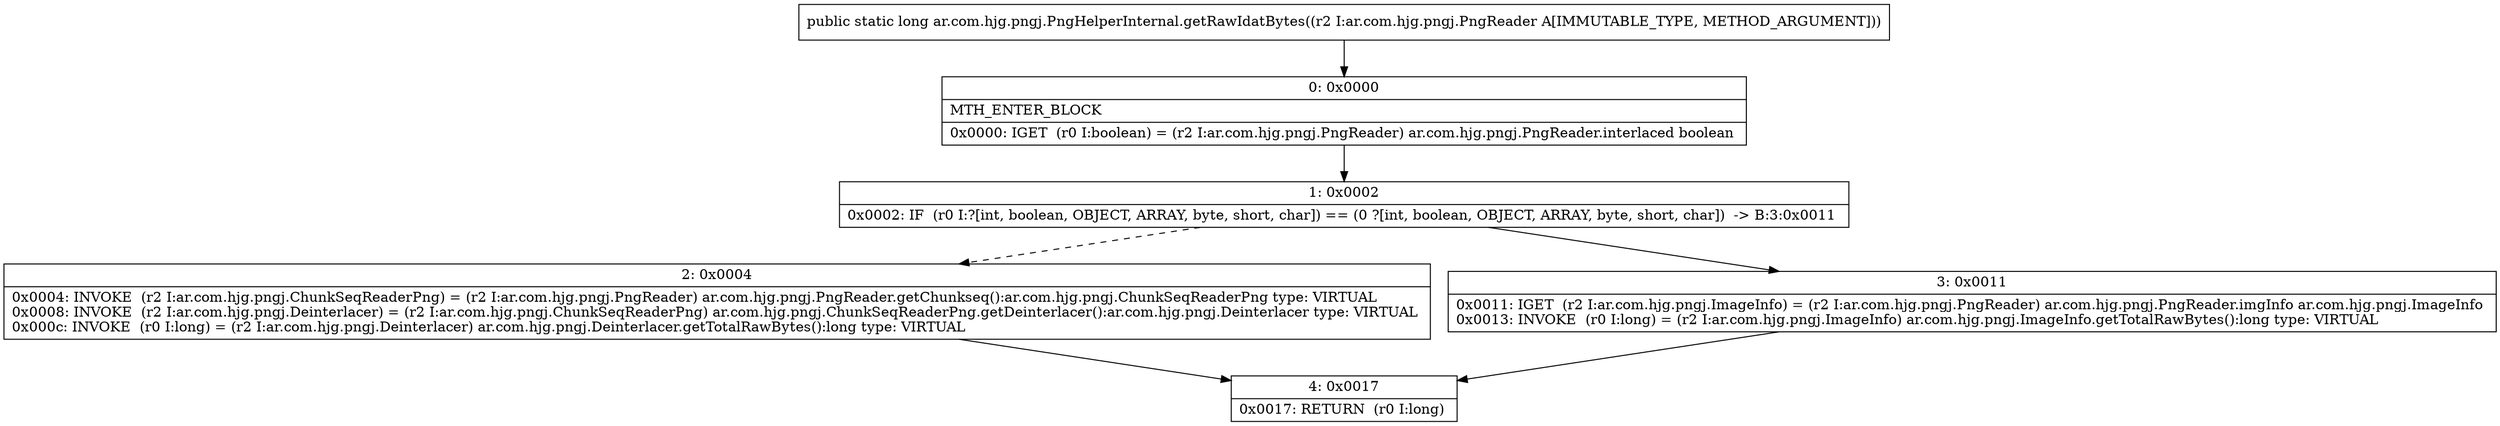 digraph "CFG forar.com.hjg.pngj.PngHelperInternal.getRawIdatBytes(Lar\/com\/hjg\/pngj\/PngReader;)J" {
Node_0 [shape=record,label="{0\:\ 0x0000|MTH_ENTER_BLOCK\l|0x0000: IGET  (r0 I:boolean) = (r2 I:ar.com.hjg.pngj.PngReader) ar.com.hjg.pngj.PngReader.interlaced boolean \l}"];
Node_1 [shape=record,label="{1\:\ 0x0002|0x0002: IF  (r0 I:?[int, boolean, OBJECT, ARRAY, byte, short, char]) == (0 ?[int, boolean, OBJECT, ARRAY, byte, short, char])  \-\> B:3:0x0011 \l}"];
Node_2 [shape=record,label="{2\:\ 0x0004|0x0004: INVOKE  (r2 I:ar.com.hjg.pngj.ChunkSeqReaderPng) = (r2 I:ar.com.hjg.pngj.PngReader) ar.com.hjg.pngj.PngReader.getChunkseq():ar.com.hjg.pngj.ChunkSeqReaderPng type: VIRTUAL \l0x0008: INVOKE  (r2 I:ar.com.hjg.pngj.Deinterlacer) = (r2 I:ar.com.hjg.pngj.ChunkSeqReaderPng) ar.com.hjg.pngj.ChunkSeqReaderPng.getDeinterlacer():ar.com.hjg.pngj.Deinterlacer type: VIRTUAL \l0x000c: INVOKE  (r0 I:long) = (r2 I:ar.com.hjg.pngj.Deinterlacer) ar.com.hjg.pngj.Deinterlacer.getTotalRawBytes():long type: VIRTUAL \l}"];
Node_3 [shape=record,label="{3\:\ 0x0011|0x0011: IGET  (r2 I:ar.com.hjg.pngj.ImageInfo) = (r2 I:ar.com.hjg.pngj.PngReader) ar.com.hjg.pngj.PngReader.imgInfo ar.com.hjg.pngj.ImageInfo \l0x0013: INVOKE  (r0 I:long) = (r2 I:ar.com.hjg.pngj.ImageInfo) ar.com.hjg.pngj.ImageInfo.getTotalRawBytes():long type: VIRTUAL \l}"];
Node_4 [shape=record,label="{4\:\ 0x0017|0x0017: RETURN  (r0 I:long) \l}"];
MethodNode[shape=record,label="{public static long ar.com.hjg.pngj.PngHelperInternal.getRawIdatBytes((r2 I:ar.com.hjg.pngj.PngReader A[IMMUTABLE_TYPE, METHOD_ARGUMENT])) }"];
MethodNode -> Node_0;
Node_0 -> Node_1;
Node_1 -> Node_2[style=dashed];
Node_1 -> Node_3;
Node_2 -> Node_4;
Node_3 -> Node_4;
}

